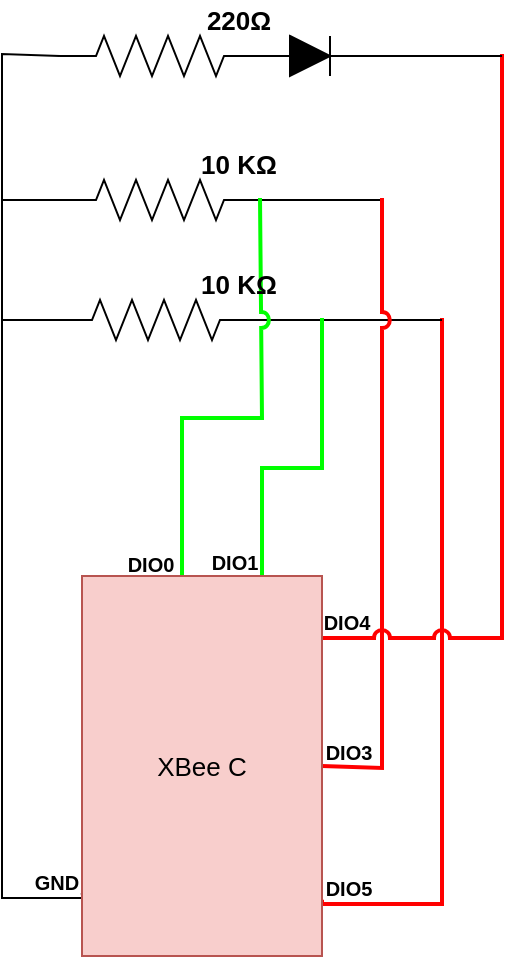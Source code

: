 <mxfile version="18.2.0" type="device"><diagram name="Page-1" id="7e0a89b8-554c-2b80-1dc8-d5c74ca68de4"><mxGraphModel dx="981" dy="519" grid="1" gridSize="10" guides="1" tooltips="1" connect="1" arrows="1" fold="1" page="1" pageScale="1" pageWidth="1100" pageHeight="850" background="none" math="0" shadow="0"><root><mxCell id="0"/><mxCell id="1" parent="0"/><mxCell id="7oMeF-rCM60QewvKLSNE-36" style="edgeStyle=orthogonalEdgeStyle;rounded=0;jumpStyle=arc;orthogonalLoop=1;jettySize=auto;html=1;exitX=-0.003;exitY=0.835;exitDx=0;exitDy=0;fontSize=14;endArrow=none;endFill=0;entryX=0;entryY=0.5;entryDx=0;entryDy=0;entryPerimeter=0;exitPerimeter=0;" edge="1" parent="1" source="7oMeF-rCM60QewvKLSNE-45" target="7oMeF-rCM60QewvKLSNE-55"><mxGeometry relative="1" as="geometry"><mxPoint x="440" y="340" as="targetPoint"/><mxPoint x="460" y="759.5" as="sourcePoint"/><Array as="points"><mxPoint x="471" y="749"/><mxPoint x="471" y="750"/><mxPoint x="430" y="750"/><mxPoint x="430" y="328"/></Array></mxGeometry></mxCell><mxCell id="7oMeF-rCM60QewvKLSNE-43" style="edgeStyle=orthogonalEdgeStyle;rounded=0;jumpStyle=arc;orthogonalLoop=1;jettySize=auto;html=1;exitX=1;exitY=0.852;exitDx=0;exitDy=0;fontSize=13;endArrow=none;endFill=0;fillColor=#e51400;strokeColor=#FF0000;strokeWidth=2;exitPerimeter=0;" edge="1" parent="1" source="7oMeF-rCM60QewvKLSNE-45"><mxGeometry relative="1" as="geometry"><mxPoint x="650" y="460" as="targetPoint"/><mxPoint x="630" y="682.5" as="sourcePoint"/><Array as="points"><mxPoint x="590" y="753"/><mxPoint x="650" y="753"/></Array></mxGeometry></mxCell><mxCell id="7oMeF-rCM60QewvKLSNE-42" style="edgeStyle=orthogonalEdgeStyle;rounded=0;jumpStyle=arc;orthogonalLoop=1;jettySize=auto;html=1;exitX=0;exitY=0.5;exitDx=0;exitDy=0;exitPerimeter=0;fontSize=13;endArrow=none;endFill=0;" edge="1" parent="1" source="7oMeF-rCM60QewvKLSNE-37"><mxGeometry relative="1" as="geometry"><mxPoint x="430" y="461" as="targetPoint"/></mxGeometry></mxCell><mxCell id="7oMeF-rCM60QewvKLSNE-49" style="edgeStyle=orthogonalEdgeStyle;rounded=0;jumpStyle=arc;orthogonalLoop=1;jettySize=auto;html=1;exitX=1;exitY=0.5;exitDx=0;exitDy=0;exitPerimeter=0;fontSize=13;endArrow=none;endFill=0;strokeColor=#000000;strokeWidth=1;" edge="1" parent="1" source="7oMeF-rCM60QewvKLSNE-37"><mxGeometry relative="1" as="geometry"><mxPoint x="650" y="461" as="targetPoint"/></mxGeometry></mxCell><mxCell id="7oMeF-rCM60QewvKLSNE-37" value="" style="pointerEvents=1;verticalLabelPosition=bottom;shadow=0;dashed=0;align=center;html=1;verticalAlign=top;shape=mxgraph.electrical.resistors.resistor_2;fontSize=14;" vertex="1" parent="1"><mxGeometry x="457" y="451" width="100" height="20" as="geometry"/></mxCell><mxCell id="7oMeF-rCM60QewvKLSNE-41" style="edgeStyle=orthogonalEdgeStyle;rounded=0;jumpStyle=arc;orthogonalLoop=1;jettySize=auto;html=1;exitX=0;exitY=0.5;exitDx=0;exitDy=0;exitPerimeter=0;fontSize=13;endArrow=none;endFill=0;" edge="1" parent="1" source="7oMeF-rCM60QewvKLSNE-38"><mxGeometry relative="1" as="geometry"><mxPoint x="430" y="401" as="targetPoint"/></mxGeometry></mxCell><mxCell id="7oMeF-rCM60QewvKLSNE-48" style="edgeStyle=orthogonalEdgeStyle;rounded=0;jumpStyle=arc;orthogonalLoop=1;jettySize=auto;html=1;exitX=1;exitY=0.5;exitDx=0;exitDy=0;exitPerimeter=0;fontSize=13;endArrow=none;endFill=0;strokeColor=#000000;strokeWidth=1;" edge="1" parent="1" source="7oMeF-rCM60QewvKLSNE-38"><mxGeometry relative="1" as="geometry"><mxPoint x="620" y="401" as="targetPoint"/></mxGeometry></mxCell><mxCell id="7oMeF-rCM60QewvKLSNE-38" value="" style="pointerEvents=1;verticalLabelPosition=bottom;shadow=0;dashed=0;align=center;html=1;verticalAlign=top;shape=mxgraph.electrical.resistors.resistor_2;fontSize=14;" vertex="1" parent="1"><mxGeometry x="459" y="391" width="100" height="20" as="geometry"/></mxCell><mxCell id="7oMeF-rCM60QewvKLSNE-39" value="&lt;b style=&quot;font-size: 13px;&quot;&gt;10 K&lt;span&gt;Ω&lt;/span&gt;&lt;/b&gt;" style="text;html=1;align=center;verticalAlign=middle;resizable=0;points=[];autosize=1;strokeColor=none;fillColor=none;fontSize=14;" vertex="1" parent="1"><mxGeometry x="523" y="373" width="50" height="20" as="geometry"/></mxCell><mxCell id="7oMeF-rCM60QewvKLSNE-46" style="edgeStyle=orthogonalEdgeStyle;rounded=0;jumpStyle=arc;orthogonalLoop=1;jettySize=auto;html=1;exitX=1;exitY=0.5;exitDx=0;exitDy=0;fontSize=13;endArrow=none;endFill=0;strokeColor=#FF0000;strokeWidth=2;" edge="1" parent="1" source="7oMeF-rCM60QewvKLSNE-45"><mxGeometry relative="1" as="geometry"><mxPoint x="620" y="400" as="targetPoint"/><Array as="points"><mxPoint x="620" y="685"/><mxPoint x="620" y="400"/></Array></mxGeometry></mxCell><mxCell id="7oMeF-rCM60QewvKLSNE-50" style="edgeStyle=orthogonalEdgeStyle;rounded=0;jumpStyle=arc;orthogonalLoop=1;jettySize=auto;html=1;exitX=0.75;exitY=0;exitDx=0;exitDy=0;fontSize=13;endArrow=none;endFill=0;strokeColor=#00FF00;strokeWidth=2;" edge="1" parent="1" source="7oMeF-rCM60QewvKLSNE-45"><mxGeometry relative="1" as="geometry"><mxPoint x="590" y="460" as="targetPoint"/><Array as="points"><mxPoint x="560" y="535"/><mxPoint x="590" y="535"/><mxPoint x="590" y="460"/></Array></mxGeometry></mxCell><mxCell id="7oMeF-rCM60QewvKLSNE-54" style="edgeStyle=orthogonalEdgeStyle;rounded=0;jumpStyle=arc;orthogonalLoop=1;jettySize=auto;html=1;entryX=1;entryY=0.5;entryDx=0;entryDy=0;entryPerimeter=0;fontSize=13;endArrow=none;endFill=0;strokeColor=#00FF00;strokeWidth=2;" edge="1" parent="1" source="7oMeF-rCM60QewvKLSNE-45" target="7oMeF-rCM60QewvKLSNE-38"><mxGeometry relative="1" as="geometry"><Array as="points"><mxPoint x="520" y="510"/><mxPoint x="560" y="510"/><mxPoint x="560" y="400"/></Array></mxGeometry></mxCell><mxCell id="7oMeF-rCM60QewvKLSNE-57" style="edgeStyle=orthogonalEdgeStyle;rounded=0;jumpStyle=arc;orthogonalLoop=1;jettySize=auto;html=1;fontSize=13;endArrow=none;endFill=0;strokeColor=#FF0000;strokeWidth=2;" edge="1" parent="1" source="7oMeF-rCM60QewvKLSNE-45"><mxGeometry relative="1" as="geometry"><mxPoint x="680" y="328" as="targetPoint"/><mxPoint x="630" y="640" as="sourcePoint"/><Array as="points"><mxPoint x="680" y="620"/><mxPoint x="680" y="328"/></Array></mxGeometry></mxCell><mxCell id="7oMeF-rCM60QewvKLSNE-45" value="XBee C" style="rounded=0;whiteSpace=wrap;html=1;fontSize=13;fillColor=#f8cecc;strokeColor=#b85450;" vertex="1" parent="1"><mxGeometry x="470" y="589" width="120" height="190" as="geometry"/></mxCell><mxCell id="7oMeF-rCM60QewvKLSNE-40" value="&lt;b style=&quot;font-size: 13px;&quot;&gt;10 K&lt;span&gt;Ω&lt;/span&gt;&lt;/b&gt;" style="text;html=1;align=center;verticalAlign=middle;resizable=0;points=[];autosize=1;strokeColor=none;fillColor=none;fontSize=14;" vertex="1" parent="1"><mxGeometry x="523" y="433" width="50" height="20" as="geometry"/></mxCell><mxCell id="7oMeF-rCM60QewvKLSNE-55" value="" style="pointerEvents=1;verticalLabelPosition=bottom;shadow=0;dashed=0;align=center;html=1;verticalAlign=top;shape=mxgraph.electrical.resistors.resistor_2;fontSize=14;" vertex="1" parent="1"><mxGeometry x="459" y="319" width="100" height="20" as="geometry"/></mxCell><mxCell id="7oMeF-rCM60QewvKLSNE-56" value="&lt;b style=&quot;font-size: 13px;&quot;&gt;220&lt;span&gt;Ω&lt;/span&gt;&lt;/b&gt;" style="text;html=1;align=center;verticalAlign=middle;resizable=0;points=[];autosize=1;strokeColor=none;fillColor=none;fontSize=14;" vertex="1" parent="1"><mxGeometry x="523" y="301" width="50" height="20" as="geometry"/></mxCell><mxCell id="7oMeF-rCM60QewvKLSNE-59" value="&lt;font style=&quot;font-size: 10px;&quot;&gt;&lt;b&gt;&lt;font style=&quot;font-size: 10px;&quot;&gt;DIO0&lt;/font&gt;&lt;/b&gt;&lt;/font&gt;" style="text;html=1;align=center;verticalAlign=middle;resizable=0;points=[];autosize=1;strokeColor=none;fillColor=none;fontSize=13;" vertex="1" parent="1"><mxGeometry x="484" y="572" width="40" height="20" as="geometry"/></mxCell><mxCell id="7oMeF-rCM60QewvKLSNE-61" value="&lt;font style=&quot;font-size: 10px;&quot;&gt;&lt;b&gt;&lt;font style=&quot;font-size: 10px;&quot;&gt;DIO1&lt;/font&gt;&lt;/b&gt;&lt;/font&gt;" style="text;html=1;align=center;verticalAlign=middle;resizable=0;points=[];autosize=1;strokeColor=none;fillColor=none;fontSize=13;" vertex="1" parent="1"><mxGeometry x="526" y="571" width="40" height="20" as="geometry"/></mxCell><mxCell id="7oMeF-rCM60QewvKLSNE-63" value="&lt;font style=&quot;font-size: 10px;&quot;&gt;&lt;b&gt;&lt;font style=&quot;font-size: 10px;&quot;&gt;DIO4&lt;/font&gt;&lt;/b&gt;&lt;/font&gt;" style="text;html=1;align=center;verticalAlign=middle;resizable=0;points=[];autosize=1;strokeColor=none;fillColor=none;fontSize=13;" vertex="1" parent="1"><mxGeometry x="582" y="601" width="40" height="20" as="geometry"/></mxCell><mxCell id="7oMeF-rCM60QewvKLSNE-64" value="&lt;font style=&quot;font-size: 10px;&quot;&gt;&lt;b&gt;&lt;font style=&quot;font-size: 10px;&quot;&gt;DIO3&lt;/font&gt;&lt;/b&gt;&lt;/font&gt;" style="text;html=1;align=center;verticalAlign=middle;resizable=0;points=[];autosize=1;strokeColor=none;fillColor=none;fontSize=13;" vertex="1" parent="1"><mxGeometry x="583" y="666" width="40" height="20" as="geometry"/></mxCell><mxCell id="7oMeF-rCM60QewvKLSNE-65" value="&lt;font style=&quot;font-size: 10px;&quot;&gt;&lt;b&gt;&lt;font style=&quot;font-size: 10px;&quot;&gt;DIO5&lt;/font&gt;&lt;/b&gt;&lt;/font&gt;" style="text;html=1;align=center;verticalAlign=middle;resizable=0;points=[];autosize=1;strokeColor=none;fillColor=none;fontSize=13;" vertex="1" parent="1"><mxGeometry x="583" y="734" width="40" height="20" as="geometry"/></mxCell><mxCell id="7oMeF-rCM60QewvKLSNE-66" value="&lt;font style=&quot;font-size: 10px;&quot;&gt;&lt;b&gt;&lt;font style=&quot;font-size: 10px;&quot;&gt;GND&lt;/font&gt;&lt;/b&gt;&lt;/font&gt;" style="text;html=1;align=center;verticalAlign=middle;resizable=0;points=[];autosize=1;strokeColor=none;fillColor=none;fontSize=13;" vertex="1" parent="1"><mxGeometry x="437" y="731" width="40" height="20" as="geometry"/></mxCell><mxCell id="7oMeF-rCM60QewvKLSNE-69" style="edgeStyle=orthogonalEdgeStyle;rounded=0;jumpStyle=arc;orthogonalLoop=1;jettySize=auto;html=1;fontSize=10;endArrow=none;endFill=0;strokeColor=#000000;strokeWidth=1;" edge="1" parent="1" source="7oMeF-rCM60QewvKLSNE-68"><mxGeometry relative="1" as="geometry"><mxPoint x="680" y="329" as="targetPoint"/></mxGeometry></mxCell><mxCell id="7oMeF-rCM60QewvKLSNE-70" style="edgeStyle=orthogonalEdgeStyle;rounded=0;jumpStyle=arc;orthogonalLoop=1;jettySize=auto;html=1;fontSize=10;endArrow=none;endFill=0;strokeColor=#FF0000;strokeWidth=2;" edge="1" parent="1"><mxGeometry relative="1" as="geometry"><mxPoint x="680" y="328.897" as="targetPoint"/><mxPoint x="680" y="329" as="sourcePoint"/></mxGeometry></mxCell><mxCell id="7oMeF-rCM60QewvKLSNE-68" value="" style="pointerEvents=1;fillColor=strokeColor;verticalLabelPosition=bottom;shadow=0;dashed=0;align=center;html=1;verticalAlign=top;shape=mxgraph.electrical.diodes.diode;fontSize=10;" vertex="1" parent="1"><mxGeometry x="559" y="319" width="50" height="20" as="geometry"/></mxCell></root></mxGraphModel></diagram></mxfile>